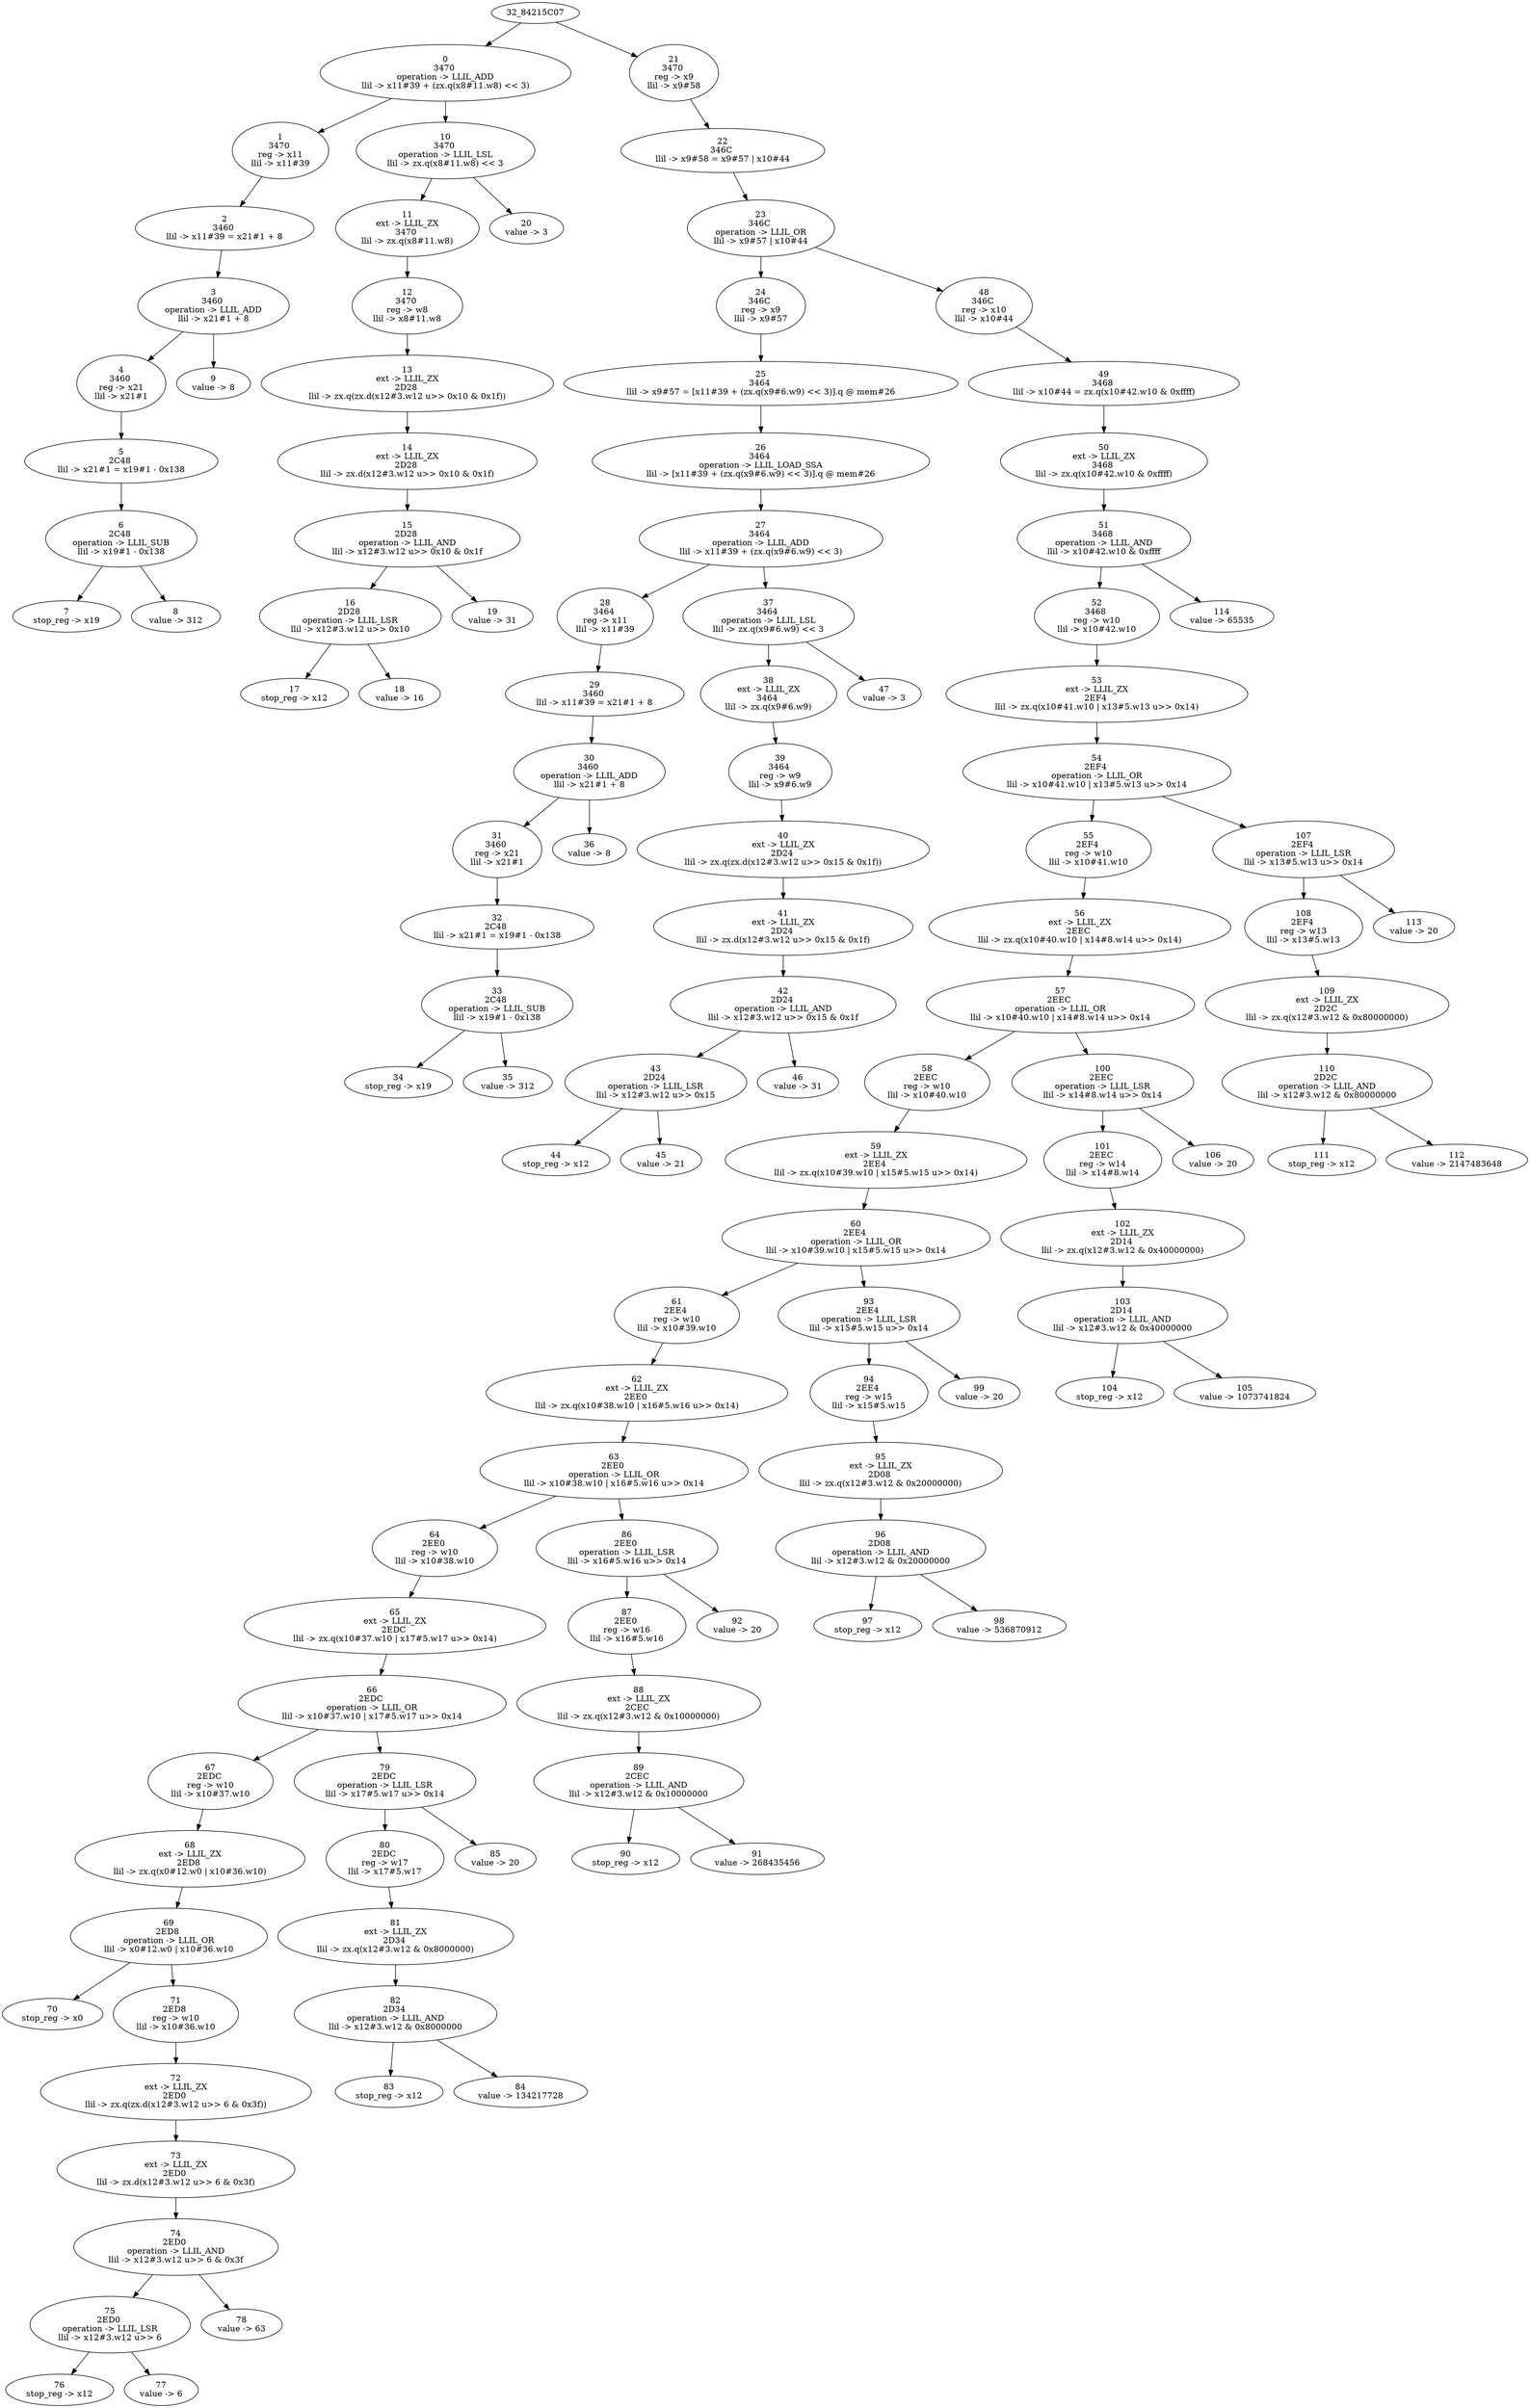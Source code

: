 // The Round Table
digraph "32_84215C07" {
	"6
2C48 
operation -> LLIL_SUB
llil -> x19#1 - 0x138
" -> "7
stop_reg -> x19
"
	"6
2C48 
operation -> LLIL_SUB
llil -> x19#1 - 0x138
" -> "8
value -> 312
"
	"5
2C48 
llil -> x21#1 = x19#1 - 0x138
" -> "6
2C48 
operation -> LLIL_SUB
llil -> x19#1 - 0x138
"
	"4
3460 
reg -> x21
llil -> x21#1
" -> "5
2C48 
llil -> x21#1 = x19#1 - 0x138
"
	"3
3460 
operation -> LLIL_ADD
llil -> x21#1 + 8
" -> "4
3460 
reg -> x21
llil -> x21#1
"
	"3
3460 
operation -> LLIL_ADD
llil -> x21#1 + 8
" -> "9
value -> 8
"
	"2
3460 
llil -> x11#39 = x21#1 + 8
" -> "3
3460 
operation -> LLIL_ADD
llil -> x21#1 + 8
"
	"1
3470 
reg -> x11
llil -> x11#39
" -> "2
3460 
llil -> x11#39 = x21#1 + 8
"
	"0
3470 
operation -> LLIL_ADD
llil -> x11#39 + (zx.q(x8#11.w8) << 3)
" -> "1
3470 
reg -> x11
llil -> x11#39
"
	"16
2D28 
operation -> LLIL_LSR
llil -> x12#3.w12 u>> 0x10
" -> "17
stop_reg -> x12
"
	"16
2D28 
operation -> LLIL_LSR
llil -> x12#3.w12 u>> 0x10
" -> "18
value -> 16
"
	"15
2D28 
operation -> LLIL_AND
llil -> x12#3.w12 u>> 0x10 & 0x1f
" -> "16
2D28 
operation -> LLIL_LSR
llil -> x12#3.w12 u>> 0x10
"
	"15
2D28 
operation -> LLIL_AND
llil -> x12#3.w12 u>> 0x10 & 0x1f
" -> "19
value -> 31
"
	"14
ext -> LLIL_ZX
2D28 
llil -> zx.d(x12#3.w12 u>> 0x10 & 0x1f)
" -> "15
2D28 
operation -> LLIL_AND
llil -> x12#3.w12 u>> 0x10 & 0x1f
"
	"13
ext -> LLIL_ZX
2D28 
llil -> zx.q(zx.d(x12#3.w12 u>> 0x10 & 0x1f))
" -> "14
ext -> LLIL_ZX
2D28 
llil -> zx.d(x12#3.w12 u>> 0x10 & 0x1f)
"
	"12
3470 
reg -> w8
llil -> x8#11.w8
" -> "13
ext -> LLIL_ZX
2D28 
llil -> zx.q(zx.d(x12#3.w12 u>> 0x10 & 0x1f))
"
	"11
ext -> LLIL_ZX
3470 
llil -> zx.q(x8#11.w8)
" -> "12
3470 
reg -> w8
llil -> x8#11.w8
"
	"10
3470 
operation -> LLIL_LSL
llil -> zx.q(x8#11.w8) << 3
" -> "11
ext -> LLIL_ZX
3470 
llil -> zx.q(x8#11.w8)
"
	"10
3470 
operation -> LLIL_LSL
llil -> zx.q(x8#11.w8) << 3
" -> "20
value -> 3
"
	"0
3470 
operation -> LLIL_ADD
llil -> x11#39 + (zx.q(x8#11.w8) << 3)
" -> "10
3470 
operation -> LLIL_LSL
llil -> zx.q(x8#11.w8) << 3
"
	"32_84215C07" -> "0
3470 
operation -> LLIL_ADD
llil -> x11#39 + (zx.q(x8#11.w8) << 3)
"
	"33
2C48 
operation -> LLIL_SUB
llil -> x19#1 - 0x138
" -> "34
stop_reg -> x19
"
	"33
2C48 
operation -> LLIL_SUB
llil -> x19#1 - 0x138
" -> "35
value -> 312
"
	"32
2C48 
llil -> x21#1 = x19#1 - 0x138
" -> "33
2C48 
operation -> LLIL_SUB
llil -> x19#1 - 0x138
"
	"31
3460 
reg -> x21
llil -> x21#1
" -> "32
2C48 
llil -> x21#1 = x19#1 - 0x138
"
	"30
3460 
operation -> LLIL_ADD
llil -> x21#1 + 8
" -> "31
3460 
reg -> x21
llil -> x21#1
"
	"30
3460 
operation -> LLIL_ADD
llil -> x21#1 + 8
" -> "36
value -> 8
"
	"29
3460 
llil -> x11#39 = x21#1 + 8
" -> "30
3460 
operation -> LLIL_ADD
llil -> x21#1 + 8
"
	"28
3464 
reg -> x11
llil -> x11#39
" -> "29
3460 
llil -> x11#39 = x21#1 + 8
"
	"27
3464 
operation -> LLIL_ADD
llil -> x11#39 + (zx.q(x9#6.w9) << 3)
" -> "28
3464 
reg -> x11
llil -> x11#39
"
	"43
2D24 
operation -> LLIL_LSR
llil -> x12#3.w12 u>> 0x15
" -> "44
stop_reg -> x12
"
	"43
2D24 
operation -> LLIL_LSR
llil -> x12#3.w12 u>> 0x15
" -> "45
value -> 21
"
	"42
2D24 
operation -> LLIL_AND
llil -> x12#3.w12 u>> 0x15 & 0x1f
" -> "43
2D24 
operation -> LLIL_LSR
llil -> x12#3.w12 u>> 0x15
"
	"42
2D24 
operation -> LLIL_AND
llil -> x12#3.w12 u>> 0x15 & 0x1f
" -> "46
value -> 31
"
	"41
ext -> LLIL_ZX
2D24 
llil -> zx.d(x12#3.w12 u>> 0x15 & 0x1f)
" -> "42
2D24 
operation -> LLIL_AND
llil -> x12#3.w12 u>> 0x15 & 0x1f
"
	"40
ext -> LLIL_ZX
2D24 
llil -> zx.q(zx.d(x12#3.w12 u>> 0x15 & 0x1f))
" -> "41
ext -> LLIL_ZX
2D24 
llil -> zx.d(x12#3.w12 u>> 0x15 & 0x1f)
"
	"39
3464 
reg -> w9
llil -> x9#6.w9
" -> "40
ext -> LLIL_ZX
2D24 
llil -> zx.q(zx.d(x12#3.w12 u>> 0x15 & 0x1f))
"
	"38
ext -> LLIL_ZX
3464 
llil -> zx.q(x9#6.w9)
" -> "39
3464 
reg -> w9
llil -> x9#6.w9
"
	"37
3464 
operation -> LLIL_LSL
llil -> zx.q(x9#6.w9) << 3
" -> "38
ext -> LLIL_ZX
3464 
llil -> zx.q(x9#6.w9)
"
	"37
3464 
operation -> LLIL_LSL
llil -> zx.q(x9#6.w9) << 3
" -> "47
value -> 3
"
	"27
3464 
operation -> LLIL_ADD
llil -> x11#39 + (zx.q(x9#6.w9) << 3)
" -> "37
3464 
operation -> LLIL_LSL
llil -> zx.q(x9#6.w9) << 3
"
	"26
3464 
operation -> LLIL_LOAD_SSA
llil -> [x11#39 + (zx.q(x9#6.w9) << 3)].q @ mem#26
" -> "27
3464 
operation -> LLIL_ADD
llil -> x11#39 + (zx.q(x9#6.w9) << 3)
"
	"25
3464 
llil -> x9#57 = [x11#39 + (zx.q(x9#6.w9) << 3)].q @ mem#26
" -> "26
3464 
operation -> LLIL_LOAD_SSA
llil -> [x11#39 + (zx.q(x9#6.w9) << 3)].q @ mem#26
"
	"24
346C 
reg -> x9
llil -> x9#57
" -> "25
3464 
llil -> x9#57 = [x11#39 + (zx.q(x9#6.w9) << 3)].q @ mem#26
"
	"23
346C 
operation -> LLIL_OR
llil -> x9#57 | x10#44
" -> "24
346C 
reg -> x9
llil -> x9#57
"
	"69
2ED8 
operation -> LLIL_OR
llil -> x0#12.w0 | x10#36.w10
" -> "70
stop_reg -> x0
"
	"75
2ED0 
operation -> LLIL_LSR
llil -> x12#3.w12 u>> 6
" -> "76
stop_reg -> x12
"
	"75
2ED0 
operation -> LLIL_LSR
llil -> x12#3.w12 u>> 6
" -> "77
value -> 6
"
	"74
2ED0 
operation -> LLIL_AND
llil -> x12#3.w12 u>> 6 & 0x3f
" -> "75
2ED0 
operation -> LLIL_LSR
llil -> x12#3.w12 u>> 6
"
	"74
2ED0 
operation -> LLIL_AND
llil -> x12#3.w12 u>> 6 & 0x3f
" -> "78
value -> 63
"
	"73
ext -> LLIL_ZX
2ED0 
llil -> zx.d(x12#3.w12 u>> 6 & 0x3f)
" -> "74
2ED0 
operation -> LLIL_AND
llil -> x12#3.w12 u>> 6 & 0x3f
"
	"72
ext -> LLIL_ZX
2ED0 
llil -> zx.q(zx.d(x12#3.w12 u>> 6 & 0x3f))
" -> "73
ext -> LLIL_ZX
2ED0 
llil -> zx.d(x12#3.w12 u>> 6 & 0x3f)
"
	"71
2ED8 
reg -> w10
llil -> x10#36.w10
" -> "72
ext -> LLIL_ZX
2ED0 
llil -> zx.q(zx.d(x12#3.w12 u>> 6 & 0x3f))
"
	"69
2ED8 
operation -> LLIL_OR
llil -> x0#12.w0 | x10#36.w10
" -> "71
2ED8 
reg -> w10
llil -> x10#36.w10
"
	"68
ext -> LLIL_ZX
2ED8 
llil -> zx.q(x0#12.w0 | x10#36.w10)
" -> "69
2ED8 
operation -> LLIL_OR
llil -> x0#12.w0 | x10#36.w10
"
	"67
2EDC 
reg -> w10
llil -> x10#37.w10
" -> "68
ext -> LLIL_ZX
2ED8 
llil -> zx.q(x0#12.w0 | x10#36.w10)
"
	"66
2EDC 
operation -> LLIL_OR
llil -> x10#37.w10 | x17#5.w17 u>> 0x14
" -> "67
2EDC 
reg -> w10
llil -> x10#37.w10
"
	"82
2D34 
operation -> LLIL_AND
llil -> x12#3.w12 & 0x8000000
" -> "83
stop_reg -> x12
"
	"82
2D34 
operation -> LLIL_AND
llil -> x12#3.w12 & 0x8000000
" -> "84
value -> 134217728
"
	"81
ext -> LLIL_ZX
2D34 
llil -> zx.q(x12#3.w12 & 0x8000000)
" -> "82
2D34 
operation -> LLIL_AND
llil -> x12#3.w12 & 0x8000000
"
	"80
2EDC 
reg -> w17
llil -> x17#5.w17
" -> "81
ext -> LLIL_ZX
2D34 
llil -> zx.q(x12#3.w12 & 0x8000000)
"
	"79
2EDC 
operation -> LLIL_LSR
llil -> x17#5.w17 u>> 0x14
" -> "80
2EDC 
reg -> w17
llil -> x17#5.w17
"
	"79
2EDC 
operation -> LLIL_LSR
llil -> x17#5.w17 u>> 0x14
" -> "85
value -> 20
"
	"66
2EDC 
operation -> LLIL_OR
llil -> x10#37.w10 | x17#5.w17 u>> 0x14
" -> "79
2EDC 
operation -> LLIL_LSR
llil -> x17#5.w17 u>> 0x14
"
	"65
ext -> LLIL_ZX
2EDC 
llil -> zx.q(x10#37.w10 | x17#5.w17 u>> 0x14)
" -> "66
2EDC 
operation -> LLIL_OR
llil -> x10#37.w10 | x17#5.w17 u>> 0x14
"
	"64
2EE0 
reg -> w10
llil -> x10#38.w10
" -> "65
ext -> LLIL_ZX
2EDC 
llil -> zx.q(x10#37.w10 | x17#5.w17 u>> 0x14)
"
	"63
2EE0 
operation -> LLIL_OR
llil -> x10#38.w10 | x16#5.w16 u>> 0x14
" -> "64
2EE0 
reg -> w10
llil -> x10#38.w10
"
	"89
2CEC 
operation -> LLIL_AND
llil -> x12#3.w12 & 0x10000000
" -> "90
stop_reg -> x12
"
	"89
2CEC 
operation -> LLIL_AND
llil -> x12#3.w12 & 0x10000000
" -> "91
value -> 268435456
"
	"88
ext -> LLIL_ZX
2CEC 
llil -> zx.q(x12#3.w12 & 0x10000000)
" -> "89
2CEC 
operation -> LLIL_AND
llil -> x12#3.w12 & 0x10000000
"
	"87
2EE0 
reg -> w16
llil -> x16#5.w16
" -> "88
ext -> LLIL_ZX
2CEC 
llil -> zx.q(x12#3.w12 & 0x10000000)
"
	"86
2EE0 
operation -> LLIL_LSR
llil -> x16#5.w16 u>> 0x14
" -> "87
2EE0 
reg -> w16
llil -> x16#5.w16
"
	"86
2EE0 
operation -> LLIL_LSR
llil -> x16#5.w16 u>> 0x14
" -> "92
value -> 20
"
	"63
2EE0 
operation -> LLIL_OR
llil -> x10#38.w10 | x16#5.w16 u>> 0x14
" -> "86
2EE0 
operation -> LLIL_LSR
llil -> x16#5.w16 u>> 0x14
"
	"62
ext -> LLIL_ZX
2EE0 
llil -> zx.q(x10#38.w10 | x16#5.w16 u>> 0x14)
" -> "63
2EE0 
operation -> LLIL_OR
llil -> x10#38.w10 | x16#5.w16 u>> 0x14
"
	"61
2EE4 
reg -> w10
llil -> x10#39.w10
" -> "62
ext -> LLIL_ZX
2EE0 
llil -> zx.q(x10#38.w10 | x16#5.w16 u>> 0x14)
"
	"60
2EE4 
operation -> LLIL_OR
llil -> x10#39.w10 | x15#5.w15 u>> 0x14
" -> "61
2EE4 
reg -> w10
llil -> x10#39.w10
"
	"96
2D08 
operation -> LLIL_AND
llil -> x12#3.w12 & 0x20000000
" -> "97
stop_reg -> x12
"
	"96
2D08 
operation -> LLIL_AND
llil -> x12#3.w12 & 0x20000000
" -> "98
value -> 536870912
"
	"95
ext -> LLIL_ZX
2D08 
llil -> zx.q(x12#3.w12 & 0x20000000)
" -> "96
2D08 
operation -> LLIL_AND
llil -> x12#3.w12 & 0x20000000
"
	"94
2EE4 
reg -> w15
llil -> x15#5.w15
" -> "95
ext -> LLIL_ZX
2D08 
llil -> zx.q(x12#3.w12 & 0x20000000)
"
	"93
2EE4 
operation -> LLIL_LSR
llil -> x15#5.w15 u>> 0x14
" -> "94
2EE4 
reg -> w15
llil -> x15#5.w15
"
	"93
2EE4 
operation -> LLIL_LSR
llil -> x15#5.w15 u>> 0x14
" -> "99
value -> 20
"
	"60
2EE4 
operation -> LLIL_OR
llil -> x10#39.w10 | x15#5.w15 u>> 0x14
" -> "93
2EE4 
operation -> LLIL_LSR
llil -> x15#5.w15 u>> 0x14
"
	"59
ext -> LLIL_ZX
2EE4 
llil -> zx.q(x10#39.w10 | x15#5.w15 u>> 0x14)
" -> "60
2EE4 
operation -> LLIL_OR
llil -> x10#39.w10 | x15#5.w15 u>> 0x14
"
	"58
2EEC 
reg -> w10
llil -> x10#40.w10
" -> "59
ext -> LLIL_ZX
2EE4 
llil -> zx.q(x10#39.w10 | x15#5.w15 u>> 0x14)
"
	"57
2EEC 
operation -> LLIL_OR
llil -> x10#40.w10 | x14#8.w14 u>> 0x14
" -> "58
2EEC 
reg -> w10
llil -> x10#40.w10
"
	"103
2D14 
operation -> LLIL_AND
llil -> x12#3.w12 & 0x40000000
" -> "104
stop_reg -> x12
"
	"103
2D14 
operation -> LLIL_AND
llil -> x12#3.w12 & 0x40000000
" -> "105
value -> 1073741824
"
	"102
ext -> LLIL_ZX
2D14 
llil -> zx.q(x12#3.w12 & 0x40000000)
" -> "103
2D14 
operation -> LLIL_AND
llil -> x12#3.w12 & 0x40000000
"
	"101
2EEC 
reg -> w14
llil -> x14#8.w14
" -> "102
ext -> LLIL_ZX
2D14 
llil -> zx.q(x12#3.w12 & 0x40000000)
"
	"100
2EEC 
operation -> LLIL_LSR
llil -> x14#8.w14 u>> 0x14
" -> "101
2EEC 
reg -> w14
llil -> x14#8.w14
"
	"100
2EEC 
operation -> LLIL_LSR
llil -> x14#8.w14 u>> 0x14
" -> "106
value -> 20
"
	"57
2EEC 
operation -> LLIL_OR
llil -> x10#40.w10 | x14#8.w14 u>> 0x14
" -> "100
2EEC 
operation -> LLIL_LSR
llil -> x14#8.w14 u>> 0x14
"
	"56
ext -> LLIL_ZX
2EEC 
llil -> zx.q(x10#40.w10 | x14#8.w14 u>> 0x14)
" -> "57
2EEC 
operation -> LLIL_OR
llil -> x10#40.w10 | x14#8.w14 u>> 0x14
"
	"55
2EF4 
reg -> w10
llil -> x10#41.w10
" -> "56
ext -> LLIL_ZX
2EEC 
llil -> zx.q(x10#40.w10 | x14#8.w14 u>> 0x14)
"
	"54
2EF4 
operation -> LLIL_OR
llil -> x10#41.w10 | x13#5.w13 u>> 0x14
" -> "55
2EF4 
reg -> w10
llil -> x10#41.w10
"
	"110
2D2C 
operation -> LLIL_AND
llil -> x12#3.w12 & 0x80000000
" -> "111
stop_reg -> x12
"
	"110
2D2C 
operation -> LLIL_AND
llil -> x12#3.w12 & 0x80000000
" -> "112
value -> 2147483648
"
	"109
ext -> LLIL_ZX
2D2C 
llil -> zx.q(x12#3.w12 & 0x80000000)
" -> "110
2D2C 
operation -> LLIL_AND
llil -> x12#3.w12 & 0x80000000
"
	"108
2EF4 
reg -> w13
llil -> x13#5.w13
" -> "109
ext -> LLIL_ZX
2D2C 
llil -> zx.q(x12#3.w12 & 0x80000000)
"
	"107
2EF4 
operation -> LLIL_LSR
llil -> x13#5.w13 u>> 0x14
" -> "108
2EF4 
reg -> w13
llil -> x13#5.w13
"
	"107
2EF4 
operation -> LLIL_LSR
llil -> x13#5.w13 u>> 0x14
" -> "113
value -> 20
"
	"54
2EF4 
operation -> LLIL_OR
llil -> x10#41.w10 | x13#5.w13 u>> 0x14
" -> "107
2EF4 
operation -> LLIL_LSR
llil -> x13#5.w13 u>> 0x14
"
	"53
ext -> LLIL_ZX
2EF4 
llil -> zx.q(x10#41.w10 | x13#5.w13 u>> 0x14)
" -> "54
2EF4 
operation -> LLIL_OR
llil -> x10#41.w10 | x13#5.w13 u>> 0x14
"
	"52
3468 
reg -> w10
llil -> x10#42.w10
" -> "53
ext -> LLIL_ZX
2EF4 
llil -> zx.q(x10#41.w10 | x13#5.w13 u>> 0x14)
"
	"51
3468 
operation -> LLIL_AND
llil -> x10#42.w10 & 0xffff
" -> "52
3468 
reg -> w10
llil -> x10#42.w10
"
	"51
3468 
operation -> LLIL_AND
llil -> x10#42.w10 & 0xffff
" -> "114
value -> 65535
"
	"50
ext -> LLIL_ZX
3468 
llil -> zx.q(x10#42.w10 & 0xffff)
" -> "51
3468 
operation -> LLIL_AND
llil -> x10#42.w10 & 0xffff
"
	"49
3468 
llil -> x10#44 = zx.q(x10#42.w10 & 0xffff)
" -> "50
ext -> LLIL_ZX
3468 
llil -> zx.q(x10#42.w10 & 0xffff)
"
	"48
346C 
reg -> x10
llil -> x10#44
" -> "49
3468 
llil -> x10#44 = zx.q(x10#42.w10 & 0xffff)
"
	"23
346C 
operation -> LLIL_OR
llil -> x9#57 | x10#44
" -> "48
346C 
reg -> x10
llil -> x10#44
"
	"22
346C 
llil -> x9#58 = x9#57 | x10#44
" -> "23
346C 
operation -> LLIL_OR
llil -> x9#57 | x10#44
"
	"21
3470 
reg -> x9
llil -> x9#58
" -> "22
346C 
llil -> x9#58 = x9#57 | x10#44
"
	"32_84215C07" -> "21
3470 
reg -> x9
llil -> x9#58
"
}
